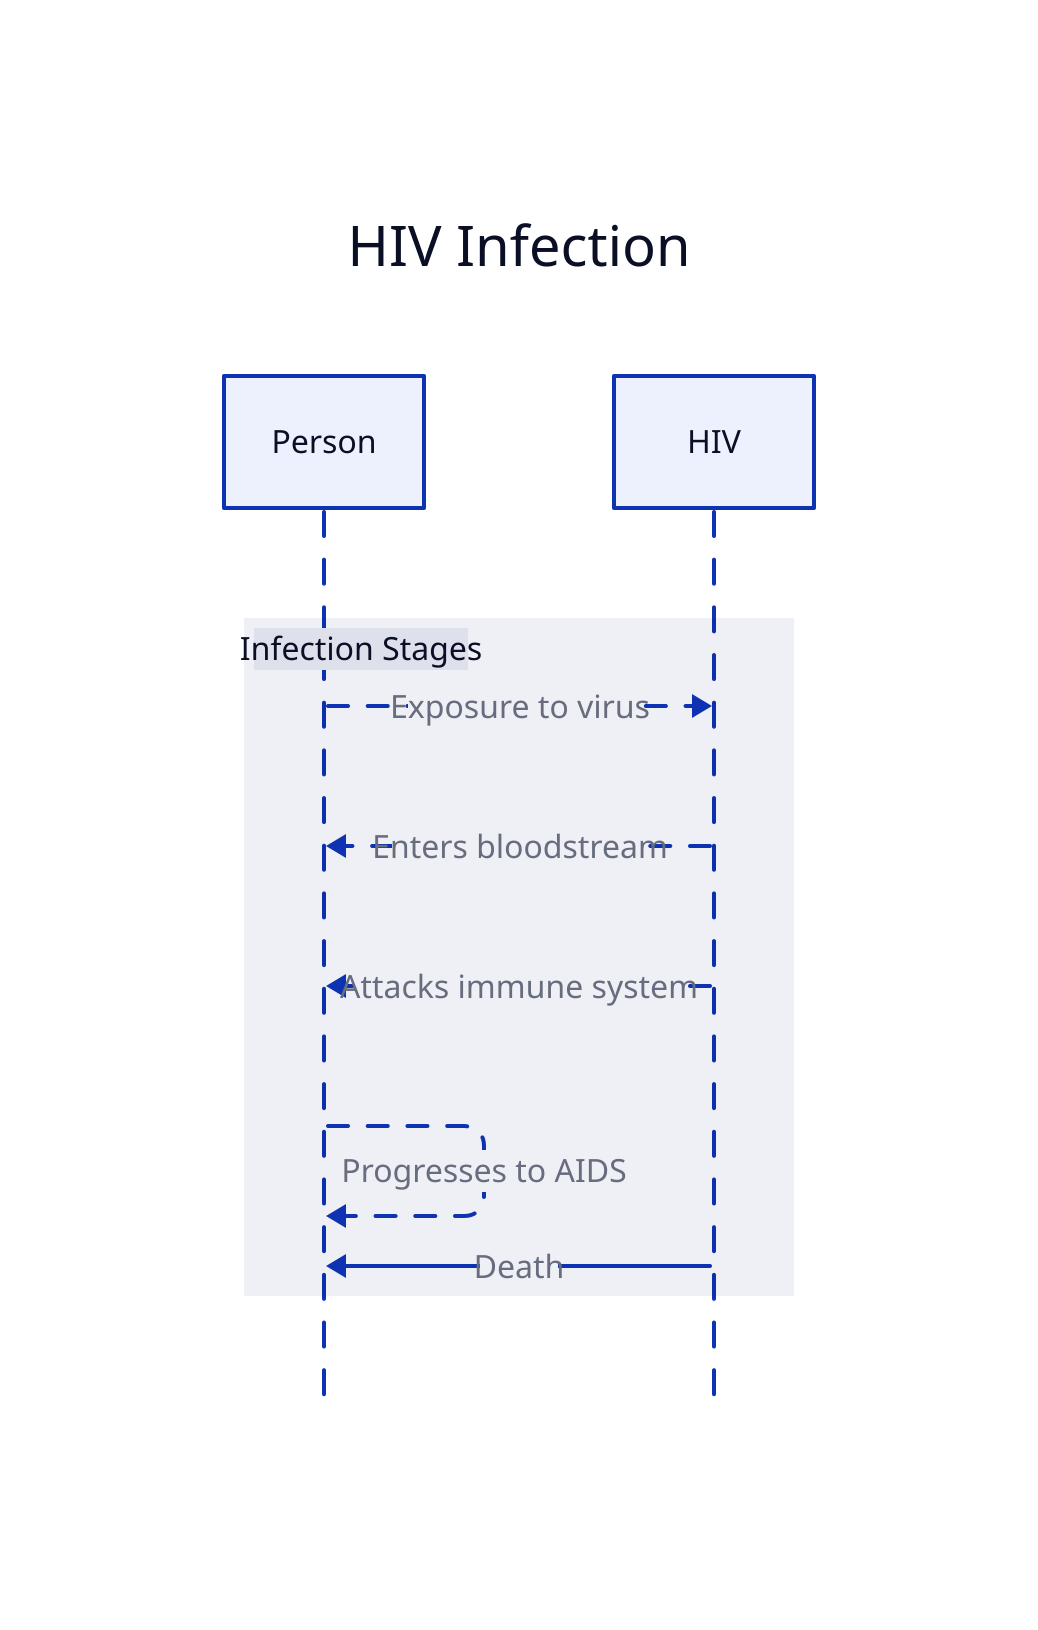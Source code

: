 HIV Infection: {
    shape: sequence_diagram
    person: Person
    hiv: HIV
    Infection Stages: {
      person -> hiv: Exposure to virus {
        style.animated: true
      }
      hiv -> person: Enters bloodstream {
        style.animated: true
      }
      hiv -> person: Attacks immune system {
        style.animated: true
      }
      person -> person: Progresses to AIDS {
        style.animated: true
      }
      hiv -> person: Death
    }
  }
  